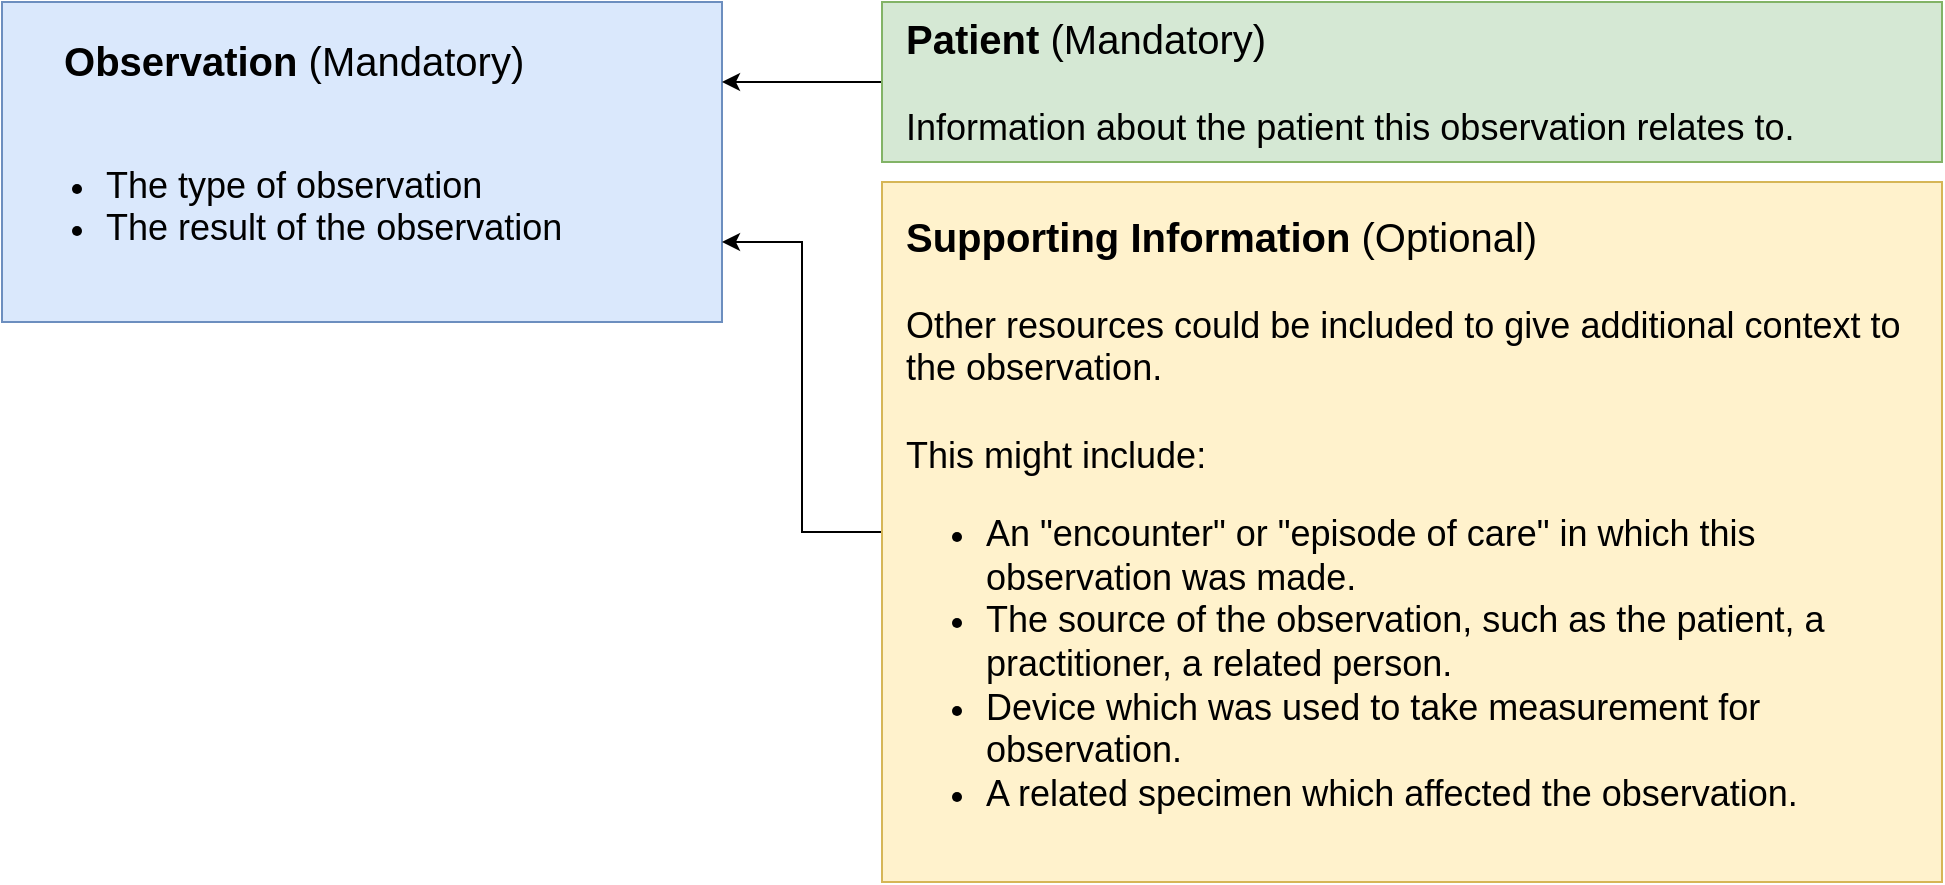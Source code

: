 <mxfile version="13.0.3" type="device"><diagram id="X5kqTkwBkIVI0g_c0Glp" name="Page-1"><mxGraphModel dx="1089" dy="630" grid="1" gridSize="10" guides="1" tooltips="1" connect="1" arrows="1" fold="1" page="1" pageScale="1" pageWidth="827" pageHeight="1169" math="0" shadow="0"><root><mxCell id="0"/><mxCell id="1" parent="0"/><mxCell id="FIubgc2Upx3m8IX_YTzT-1" value="&lt;div style=&quot;text-align: center ; font-size: 20px&quot;&gt;&lt;b&gt;Observation &lt;/b&gt;&lt;span&gt;(Mandatory)&lt;/span&gt;&lt;/div&gt;&lt;br style=&quot;font-size: 18px&quot;&gt;&lt;ul style=&quot;font-size: 18px&quot;&gt;&lt;li style=&quot;font-size: 18px&quot;&gt;&lt;span style=&quot;font-size: 18px&quot;&gt;The type of observation&lt;/span&gt;&lt;/li&gt;&lt;li style=&quot;font-size: 18px&quot;&gt;&lt;span style=&quot;font-size: 18px&quot;&gt;The result of the observation&lt;/span&gt;&lt;/li&gt;&lt;/ul&gt;" style="rounded=0;whiteSpace=wrap;html=1;spacingRight=21;fillColor=#dae8fc;strokeColor=#6c8ebf;align=left;spacingLeft=10;fontSize=18;" parent="1" vertex="1"><mxGeometry x="80" y="200" width="360" height="160" as="geometry"/></mxCell><mxCell id="FIubgc2Upx3m8IX_YTzT-3" style="edgeStyle=orthogonalEdgeStyle;rounded=0;orthogonalLoop=1;jettySize=auto;html=1;exitX=0;exitY=0.5;exitDx=0;exitDy=0;entryX=1;entryY=0.25;entryDx=0;entryDy=0;strokeWidth=1;" parent="1" source="FIubgc2Upx3m8IX_YTzT-2" target="FIubgc2Upx3m8IX_YTzT-1" edge="1"><mxGeometry relative="1" as="geometry"/></mxCell><mxCell id="FIubgc2Upx3m8IX_YTzT-2" value="&lt;font style=&quot;font-size: 20px&quot;&gt;&lt;b&gt;Patient &lt;/b&gt;(Mandatory)&lt;/font&gt;&lt;br style=&quot;font-size: 18px&quot;&gt;&lt;br style=&quot;font-size: 18px&quot;&gt;&lt;div style=&quot;font-size: 18px&quot;&gt;&lt;span style=&quot;font-size: 18px&quot;&gt;Information about the patient this observation relates to.&lt;/span&gt;&lt;/div&gt;" style="rounded=0;whiteSpace=wrap;html=1;spacingLeft=10;spacingRight=10;fillColor=#d5e8d4;strokeColor=#82b366;align=left;fontSize=18;" parent="1" vertex="1"><mxGeometry x="520" y="200" width="530" height="80" as="geometry"/></mxCell><mxCell id="FIubgc2Upx3m8IX_YTzT-5" style="edgeStyle=orthogonalEdgeStyle;rounded=0;orthogonalLoop=1;jettySize=auto;html=1;exitX=0;exitY=0.5;exitDx=0;exitDy=0;entryX=1;entryY=0.75;entryDx=0;entryDy=0;strokeWidth=1;" parent="1" source="FIubgc2Upx3m8IX_YTzT-4" target="FIubgc2Upx3m8IX_YTzT-1" edge="1"><mxGeometry relative="1" as="geometry"/></mxCell><mxCell id="FIubgc2Upx3m8IX_YTzT-4" value="&lt;font style=&quot;font-size: 20px&quot;&gt;&lt;b&gt;Supporting Information &lt;/b&gt;(Optional)&lt;/font&gt;&lt;br style=&quot;font-size: 18px&quot;&gt;&lt;br style=&quot;font-size: 18px&quot;&gt;&lt;div style=&quot;font-size: 18px&quot;&gt;Other resources could be included to give additional context to the observation.&lt;/div&gt;&lt;div style=&quot;font-size: 18px&quot;&gt;&lt;br style=&quot;font-size: 18px&quot;&gt;&lt;/div&gt;&lt;div style=&quot;font-size: 18px&quot;&gt;This might include:&lt;/div&gt;&lt;div style=&quot;font-size: 18px&quot;&gt;&lt;ul style=&quot;font-size: 18px&quot;&gt;&lt;li style=&quot;font-size: 18px&quot;&gt;An &quot;encounter&quot; or &quot;episode of care&quot; in which this observation was made.&lt;/li&gt;&lt;li style=&quot;font-size: 18px&quot;&gt;The source of the observation, such as the patient, a practitioner, a related person.&lt;/li&gt;&lt;li style=&quot;font-size: 18px&quot;&gt;Device which was used to take measurement for observation.&lt;/li&gt;&lt;li style=&quot;font-size: 18px&quot;&gt;A related specimen which affected the observation.&lt;/li&gt;&lt;/ul&gt;&lt;/div&gt;" style="rounded=0;whiteSpace=wrap;html=1;spacingLeft=10;spacingRight=10;fillColor=#fff2cc;strokeColor=#d6b656;align=left;fontSize=18;" parent="1" vertex="1"><mxGeometry x="520" y="290" width="530" height="350" as="geometry"/></mxCell></root></mxGraphModel></diagram></mxfile>